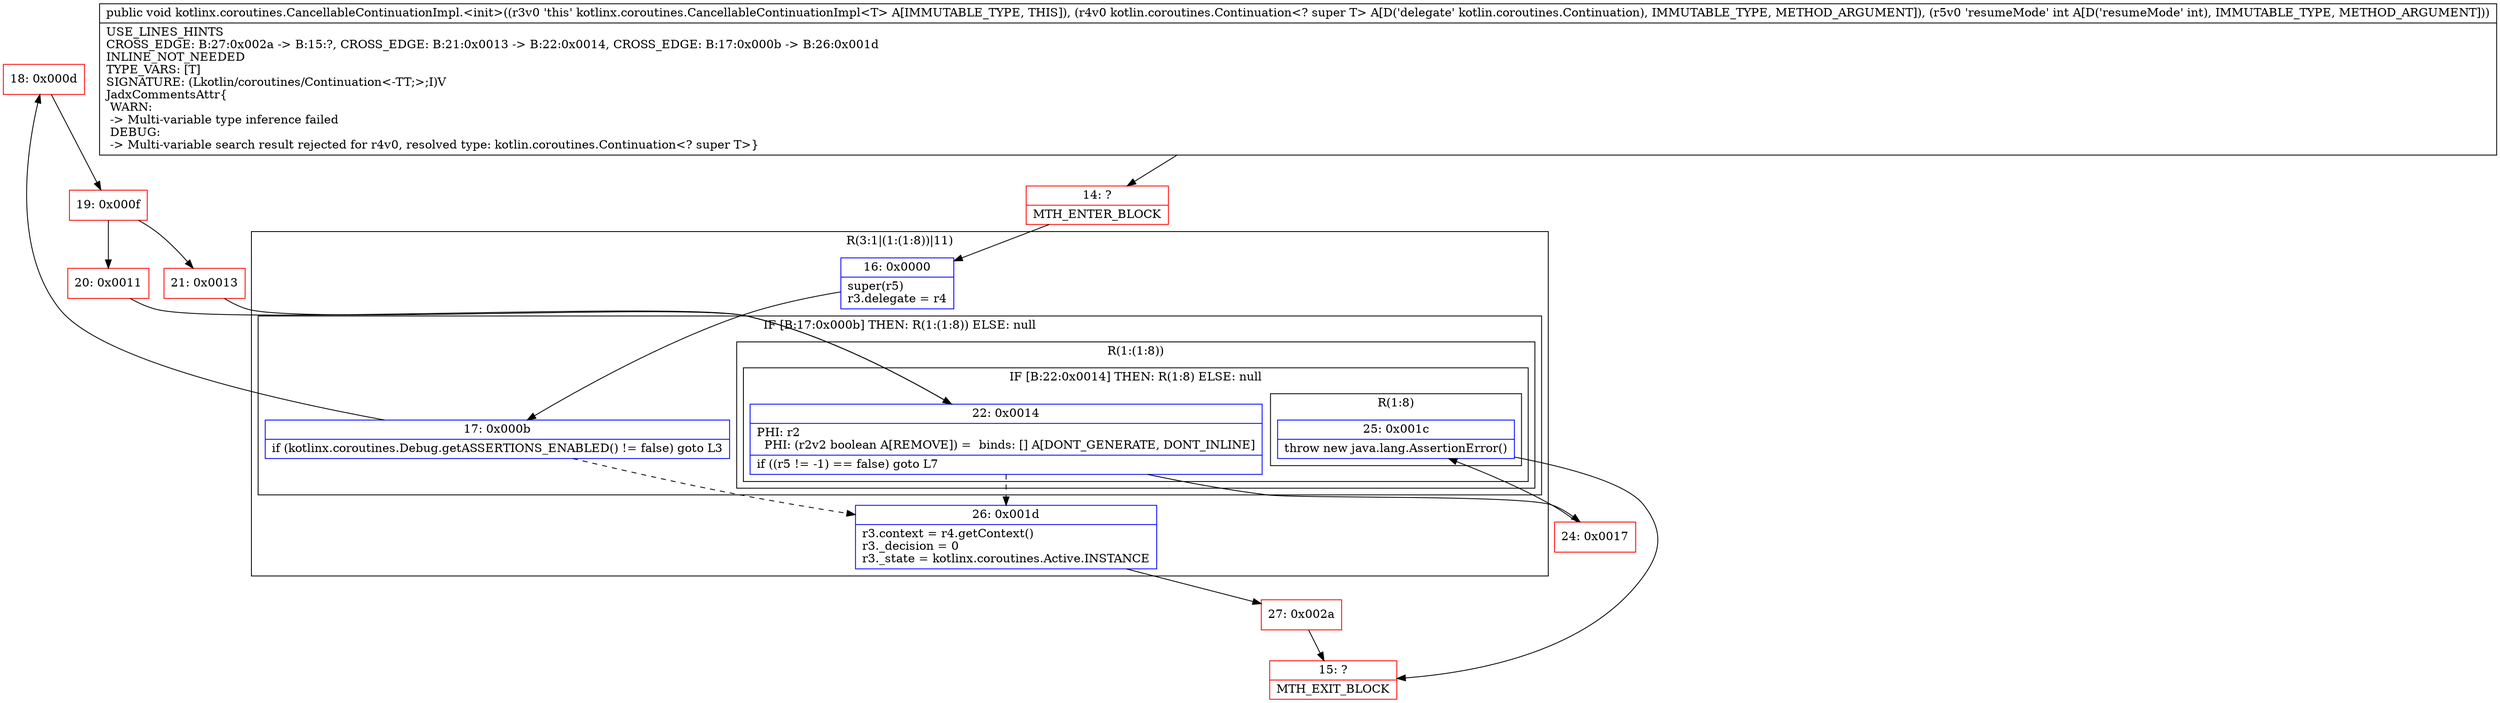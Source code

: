 digraph "CFG forkotlinx.coroutines.CancellableContinuationImpl.\<init\>(Lkotlin\/coroutines\/Continuation;I)V" {
subgraph cluster_Region_556625152 {
label = "R(3:1|(1:(1:8))|11)";
node [shape=record,color=blue];
Node_16 [shape=record,label="{16\:\ 0x0000|super(r5)\lr3.delegate = r4\l}"];
subgraph cluster_IfRegion_1883598975 {
label = "IF [B:17:0x000b] THEN: R(1:(1:8)) ELSE: null";
node [shape=record,color=blue];
Node_17 [shape=record,label="{17\:\ 0x000b|if (kotlinx.coroutines.Debug.getASSERTIONS_ENABLED() != false) goto L3\l}"];
subgraph cluster_Region_1143212156 {
label = "R(1:(1:8))";
node [shape=record,color=blue];
subgraph cluster_IfRegion_1895940448 {
label = "IF [B:22:0x0014] THEN: R(1:8) ELSE: null";
node [shape=record,color=blue];
Node_22 [shape=record,label="{22\:\ 0x0014|PHI: r2 \l  PHI: (r2v2 boolean A[REMOVE]) =  binds: [] A[DONT_GENERATE, DONT_INLINE]\l|if ((r5 != \-1) == false) goto L7\l}"];
subgraph cluster_Region_990836525 {
label = "R(1:8)";
node [shape=record,color=blue];
Node_25 [shape=record,label="{25\:\ 0x001c|throw new java.lang.AssertionError()\l}"];
}
}
}
}
Node_26 [shape=record,label="{26\:\ 0x001d|r3.context = r4.getContext()\lr3._decision = 0\lr3._state = kotlinx.coroutines.Active.INSTANCE\l}"];
}
Node_14 [shape=record,color=red,label="{14\:\ ?|MTH_ENTER_BLOCK\l}"];
Node_18 [shape=record,color=red,label="{18\:\ 0x000d}"];
Node_19 [shape=record,color=red,label="{19\:\ 0x000f}"];
Node_20 [shape=record,color=red,label="{20\:\ 0x0011}"];
Node_24 [shape=record,color=red,label="{24\:\ 0x0017}"];
Node_15 [shape=record,color=red,label="{15\:\ ?|MTH_EXIT_BLOCK\l}"];
Node_21 [shape=record,color=red,label="{21\:\ 0x0013}"];
Node_27 [shape=record,color=red,label="{27\:\ 0x002a}"];
MethodNode[shape=record,label="{public void kotlinx.coroutines.CancellableContinuationImpl.\<init\>((r3v0 'this' kotlinx.coroutines.CancellableContinuationImpl\<T\> A[IMMUTABLE_TYPE, THIS]), (r4v0 kotlin.coroutines.Continuation\<? super T\> A[D('delegate' kotlin.coroutines.Continuation), IMMUTABLE_TYPE, METHOD_ARGUMENT]), (r5v0 'resumeMode' int A[D('resumeMode' int), IMMUTABLE_TYPE, METHOD_ARGUMENT]))  | USE_LINES_HINTS\lCROSS_EDGE: B:27:0x002a \-\> B:15:?, CROSS_EDGE: B:21:0x0013 \-\> B:22:0x0014, CROSS_EDGE: B:17:0x000b \-\> B:26:0x001d\lINLINE_NOT_NEEDED\lTYPE_VARS: [T]\lSIGNATURE: (Lkotlin\/coroutines\/Continuation\<\-TT;\>;I)V\lJadxCommentsAttr\{\l WARN: \l \-\> Multi\-variable type inference failed\l DEBUG: \l \-\> Multi\-variable search result rejected for r4v0, resolved type: kotlin.coroutines.Continuation\<? super T\>\}\l}"];
MethodNode -> Node_14;Node_16 -> Node_17;
Node_17 -> Node_18;
Node_17 -> Node_26[style=dashed];
Node_22 -> Node_24;
Node_22 -> Node_26[style=dashed];
Node_25 -> Node_15;
Node_26 -> Node_27;
Node_14 -> Node_16;
Node_18 -> Node_19;
Node_19 -> Node_20;
Node_19 -> Node_21;
Node_20 -> Node_22;
Node_24 -> Node_25;
Node_21 -> Node_22;
Node_27 -> Node_15;
}

